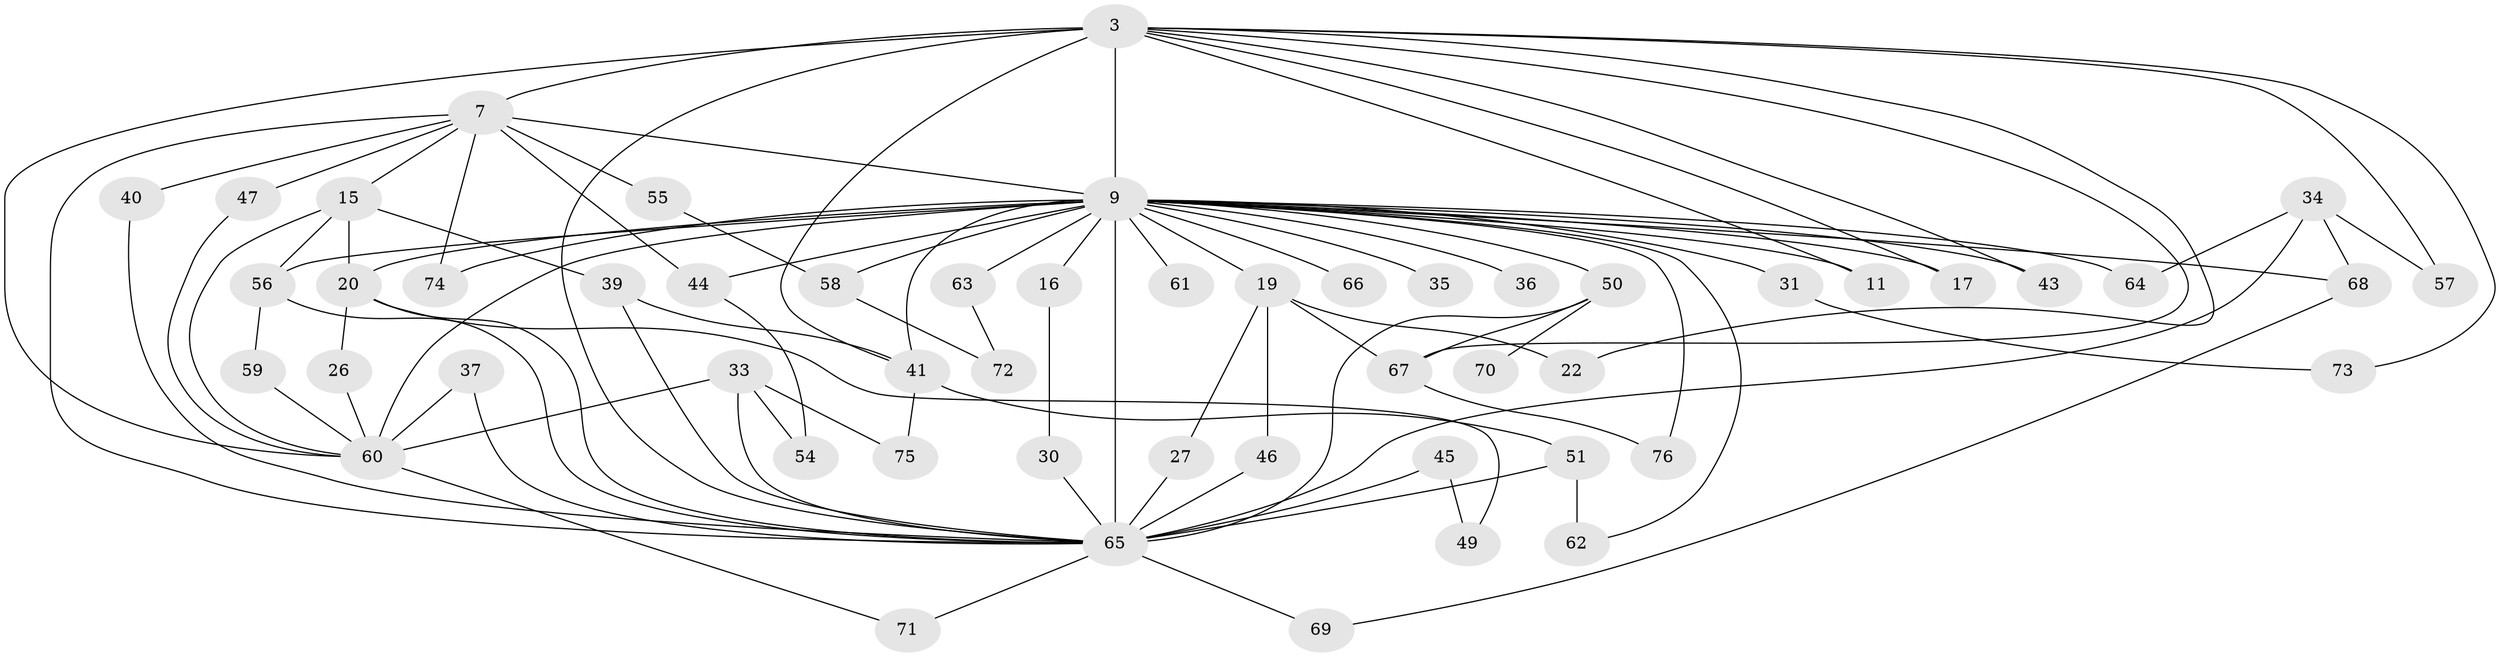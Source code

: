 // original degree distribution, {15: 0.013157894736842105, 21: 0.02631578947368421, 14: 0.013157894736842105, 17: 0.013157894736842105, 16: 0.02631578947368421, 13: 0.02631578947368421, 22: 0.013157894736842105, 2: 0.4473684210526316, 3: 0.27631578947368424, 6: 0.039473684210526314, 4: 0.07894736842105263, 5: 0.013157894736842105, 8: 0.013157894736842105}
// Generated by graph-tools (version 1.1) at 2025/46/03/04/25 21:46:26]
// undirected, 53 vertices, 96 edges
graph export_dot {
graph [start="1"]
  node [color=gray90,style=filled];
  3 [super="+1"];
  7 [super="+6"];
  9 [super="+2+5"];
  11;
  15;
  16;
  17;
  19 [super="+18"];
  20 [super="+13"];
  22;
  26;
  27;
  30;
  31;
  33;
  34 [super="+14"];
  35 [super="+12"];
  36;
  37;
  39 [super="+32"];
  40;
  41 [super="+24"];
  43;
  44;
  45;
  46;
  47;
  49;
  50 [super="+42"];
  51;
  54;
  55;
  56 [super="+28"];
  57 [super="+53"];
  58 [super="+29"];
  59;
  60 [super="+23+25"];
  61;
  62 [super="+52"];
  63;
  64;
  65 [super="+38+10+21"];
  66;
  67 [super="+48"];
  68;
  69;
  70;
  71;
  72;
  73;
  74;
  75;
  76;
  3 -- 7 [weight=4];
  3 -- 9 [weight=8];
  3 -- 11;
  3 -- 22;
  3 -- 57 [weight=2];
  3 -- 41 [weight=2];
  3 -- 43;
  3 -- 73;
  3 -- 17;
  3 -- 60;
  3 -- 65 [weight=4];
  3 -- 67;
  7 -- 9 [weight=8];
  7 -- 15;
  7 -- 40;
  7 -- 47;
  7 -- 55 [weight=2];
  7 -- 74;
  7 -- 44;
  7 -- 65 [weight=5];
  9 -- 11;
  9 -- 16 [weight=2];
  9 -- 17;
  9 -- 31 [weight=2];
  9 -- 35 [weight=3];
  9 -- 50 [weight=2];
  9 -- 60 [weight=2];
  9 -- 61 [weight=2];
  9 -- 64;
  9 -- 65 [weight=10];
  9 -- 66 [weight=2];
  9 -- 43;
  9 -- 44;
  9 -- 19 [weight=3];
  9 -- 63;
  9 -- 41;
  9 -- 68;
  9 -- 74;
  9 -- 76;
  9 -- 20 [weight=2];
  9 -- 36 [weight=2];
  9 -- 62;
  9 -- 56;
  9 -- 58;
  15 -- 56;
  15 -- 20;
  15 -- 60;
  15 -- 39;
  16 -- 30;
  19 -- 22;
  19 -- 27;
  19 -- 46;
  19 -- 67;
  20 -- 49;
  20 -- 26;
  20 -- 65;
  26 -- 60;
  27 -- 65;
  30 -- 65;
  31 -- 73;
  33 -- 54;
  33 -- 75;
  33 -- 60;
  33 -- 65;
  34 -- 64;
  34 -- 68;
  34 -- 57;
  34 -- 65 [weight=3];
  37 -- 60;
  37 -- 65;
  39 -- 41;
  39 -- 65;
  40 -- 65;
  41 -- 51;
  41 -- 75;
  44 -- 54;
  45 -- 49;
  45 -- 65 [weight=2];
  46 -- 65;
  47 -- 60;
  50 -- 67;
  50 -- 70 [weight=2];
  50 -- 65;
  51 -- 62 [weight=2];
  51 -- 65;
  55 -- 58;
  56 -- 59;
  56 -- 65;
  58 -- 72;
  59 -- 60;
  60 -- 71;
  63 -- 72;
  65 -- 69;
  65 -- 71;
  67 -- 76;
  68 -- 69;
}
